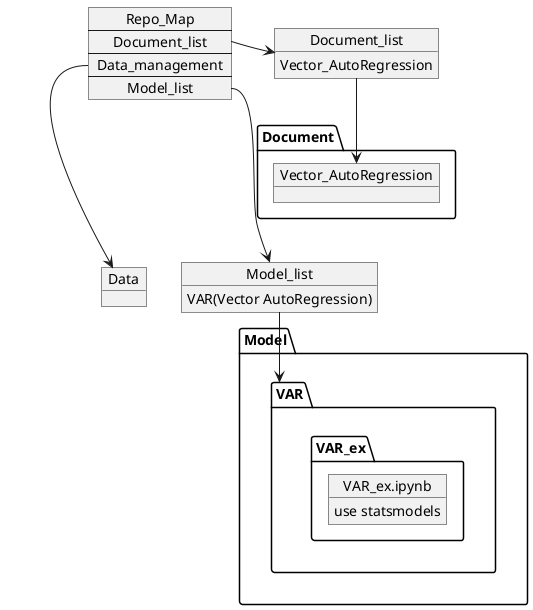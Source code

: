 @startuml Repo_Map
/' 
2023.04.26
start alpha ver 0.1
by Augstine_Kim (Kim Eui Cheol)
'/ 

object Data
object Model_list
 Model_list : VAR(Vector AutoRegression)
object Document_list
 Document_list :  Vector_AutoRegression

package Model {
    package VAR {
        object VAR_ex.ipynb
            VAR_ex.ipynb : use statsmodels
    }
}

package Document {
    object Vector_AutoRegression

}


Model_list --> VAR
Document_list --> Vector_AutoRegression

map "Repo_Map" as unit  {
    Document_list *-> Document_list
    Data_management *---> Data
    Model_list *---> Model_list
}


@enduml